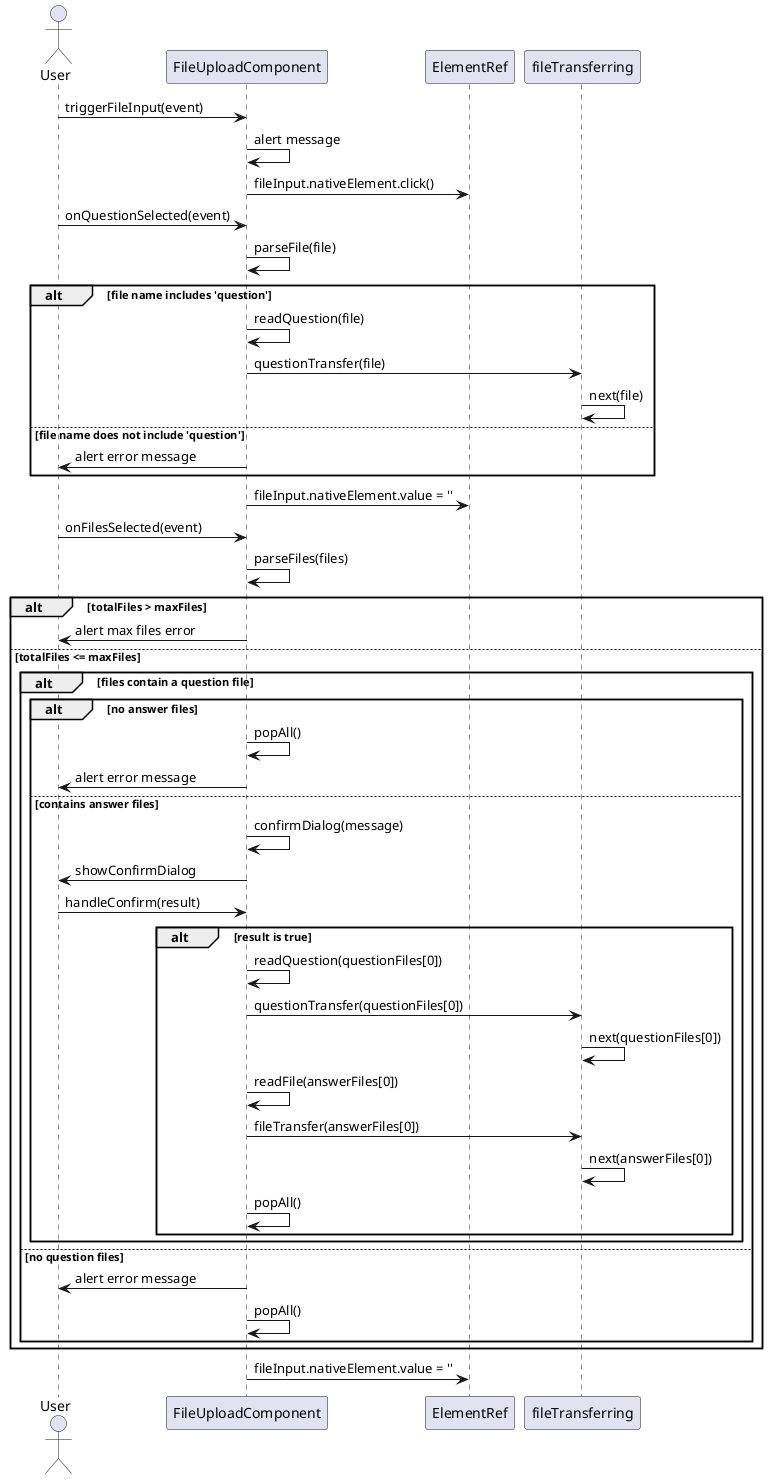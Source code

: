 @startuml
actor User

participant FileUploadComponent
participant ElementRef
participant fileTransferring

User -> FileUploadComponent: triggerFileInput(event)
FileUploadComponent -> FileUploadComponent: alert message
FileUploadComponent -> ElementRef: fileInput.nativeElement.click()

User -> FileUploadComponent: onQuestionSelected(event)
FileUploadComponent -> FileUploadComponent: parseFile(file)
alt file name includes 'question'
    FileUploadComponent -> FileUploadComponent: readQuestion(file)
    FileUploadComponent -> fileTransferring: questionTransfer(file)
    fileTransferring -> fileTransferring: next(file)
else file name does not include 'question'
    FileUploadComponent -> User: alert error message
end
FileUploadComponent -> ElementRef: fileInput.nativeElement.value = ''

User -> FileUploadComponent: onFilesSelected(event)
FileUploadComponent -> FileUploadComponent: parseFiles(files)
alt totalFiles > maxFiles
    FileUploadComponent -> User: alert max files error
else totalFiles <= maxFiles
    alt files contain a question file
        alt no answer files
            FileUploadComponent -> FileUploadComponent: popAll()
            FileUploadComponent -> User: alert error message
        else contains answer files
            FileUploadComponent -> FileUploadComponent: confirmDialog(message)
            FileUploadComponent -> User: showConfirmDialog
            User -> FileUploadComponent: handleConfirm(result)
            alt result is true
                FileUploadComponent -> FileUploadComponent: readQuestion(questionFiles[0])
                FileUploadComponent -> fileTransferring: questionTransfer(questionFiles[0])
                fileTransferring -> fileTransferring: next(questionFiles[0])
                FileUploadComponent -> FileUploadComponent: readFile(answerFiles[0])
                FileUploadComponent -> fileTransferring: fileTransfer(answerFiles[0])
                fileTransferring -> fileTransferring: next(answerFiles[0])
                FileUploadComponent -> FileUploadComponent: popAll()
            end
        end
    else no question files
        FileUploadComponent -> User: alert error message
        FileUploadComponent -> FileUploadComponent: popAll()
    end
end
FileUploadComponent -> ElementRef: fileInput.nativeElement.value = ''

@enduml
